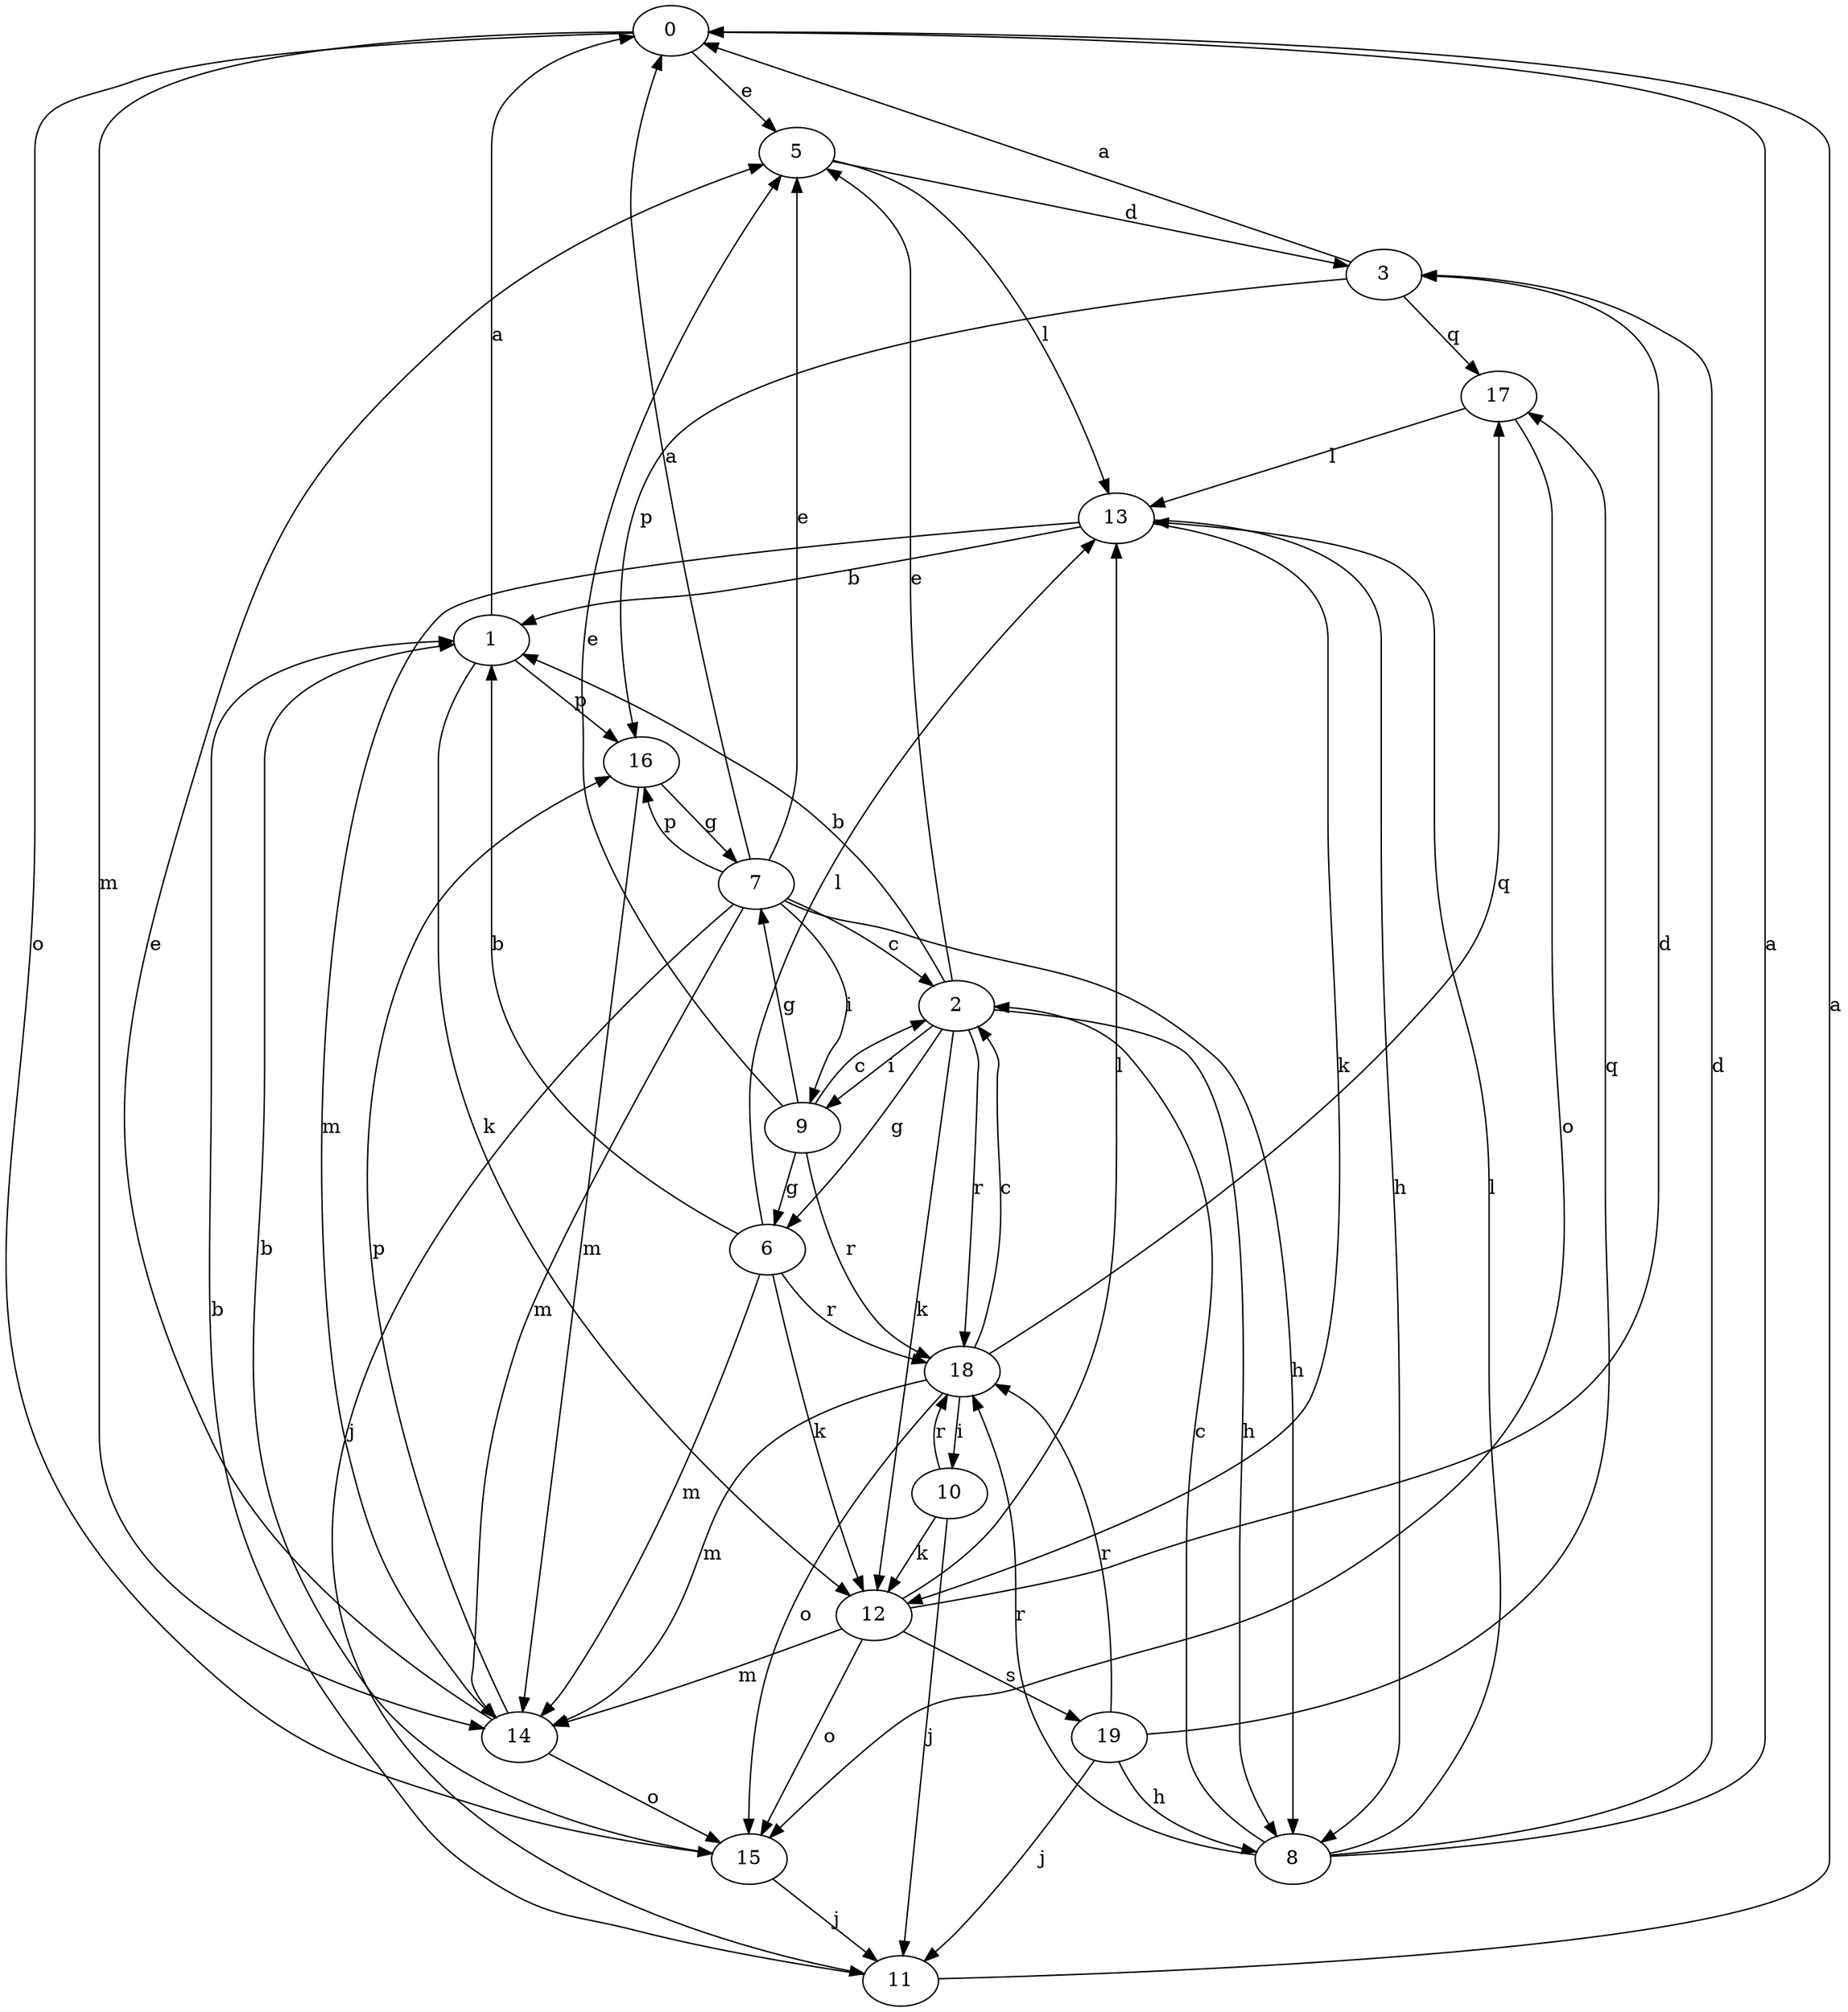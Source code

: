 strict digraph  {
0;
1;
2;
3;
5;
6;
7;
8;
9;
10;
11;
12;
13;
14;
15;
16;
17;
18;
19;
0 -> 5  [label=e];
0 -> 14  [label=m];
0 -> 15  [label=o];
1 -> 0  [label=a];
1 -> 12  [label=k];
1 -> 16  [label=p];
2 -> 1  [label=b];
2 -> 5  [label=e];
2 -> 6  [label=g];
2 -> 8  [label=h];
2 -> 9  [label=i];
2 -> 12  [label=k];
2 -> 18  [label=r];
3 -> 0  [label=a];
3 -> 16  [label=p];
3 -> 17  [label=q];
5 -> 3  [label=d];
5 -> 13  [label=l];
6 -> 1  [label=b];
6 -> 12  [label=k];
6 -> 13  [label=l];
6 -> 14  [label=m];
6 -> 18  [label=r];
7 -> 0  [label=a];
7 -> 2  [label=c];
7 -> 5  [label=e];
7 -> 8  [label=h];
7 -> 9  [label=i];
7 -> 11  [label=j];
7 -> 14  [label=m];
7 -> 16  [label=p];
8 -> 0  [label=a];
8 -> 2  [label=c];
8 -> 3  [label=d];
8 -> 13  [label=l];
8 -> 18  [label=r];
9 -> 2  [label=c];
9 -> 5  [label=e];
9 -> 6  [label=g];
9 -> 7  [label=g];
9 -> 18  [label=r];
10 -> 11  [label=j];
10 -> 12  [label=k];
10 -> 18  [label=r];
11 -> 0  [label=a];
11 -> 1  [label=b];
12 -> 3  [label=d];
12 -> 13  [label=l];
12 -> 14  [label=m];
12 -> 15  [label=o];
12 -> 19  [label=s];
13 -> 1  [label=b];
13 -> 8  [label=h];
13 -> 12  [label=k];
13 -> 14  [label=m];
14 -> 5  [label=e];
14 -> 15  [label=o];
14 -> 16  [label=p];
15 -> 1  [label=b];
15 -> 11  [label=j];
16 -> 7  [label=g];
16 -> 14  [label=m];
17 -> 13  [label=l];
17 -> 15  [label=o];
18 -> 2  [label=c];
18 -> 10  [label=i];
18 -> 14  [label=m];
18 -> 15  [label=o];
18 -> 17  [label=q];
19 -> 8  [label=h];
19 -> 11  [label=j];
19 -> 17  [label=q];
19 -> 18  [label=r];
}
